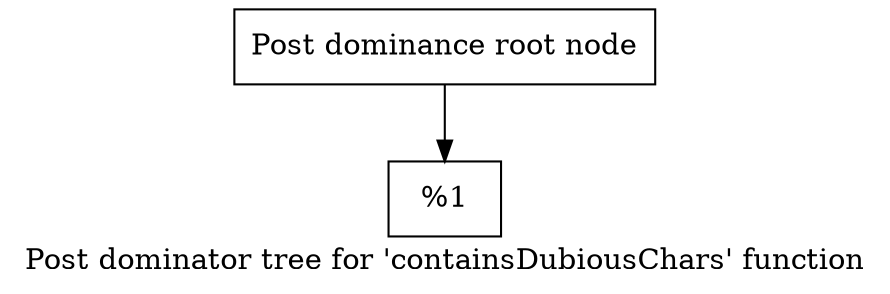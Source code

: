 digraph "Post dominator tree for 'containsDubiousChars' function" {
	label="Post dominator tree for 'containsDubiousChars' function";

	Node0x1357830 [shape=record,label="{Post dominance root node}"];
	Node0x1357830 -> Node0x1358b40;
	Node0x1358b40 [shape=record,label="{%1}"];
}
